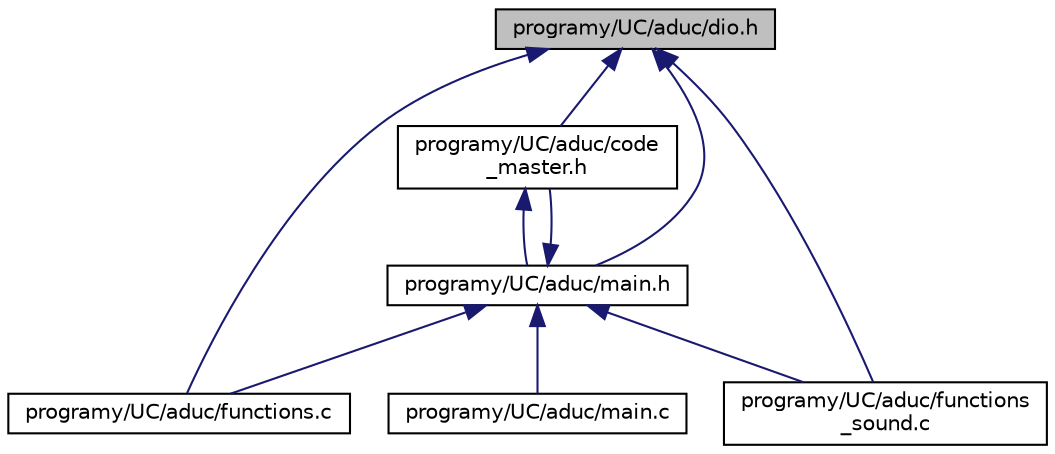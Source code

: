 digraph "programy/UC/aduc/dio.h"
{
  edge [fontname="Helvetica",fontsize="10",labelfontname="Helvetica",labelfontsize="10"];
  node [fontname="Helvetica",fontsize="10",shape=record];
  Node3 [label="programy/UC/aduc/dio.h",height=0.2,width=0.4,color="black", fillcolor="grey75", style="filled", fontcolor="black"];
  Node3 -> Node4 [dir="back",color="midnightblue",fontsize="10",style="solid",fontname="Helvetica"];
  Node4 [label="programy/UC/aduc/code\l_master.h",height=0.2,width=0.4,color="black", fillcolor="white", style="filled",URL="$code__master_8h.html",tooltip="ustawienie co ma sie kompilowac "];
  Node4 -> Node5 [dir="back",color="midnightblue",fontsize="10",style="solid",fontname="Helvetica"];
  Node5 [label="programy/UC/aduc/main.h",height=0.2,width=0.4,color="black", fillcolor="white", style="filled",URL="$main_8h.html",tooltip="deklaracje zmiennych i bibliotek "];
  Node5 -> Node4 [dir="back",color="midnightblue",fontsize="10",style="solid",fontname="Helvetica"];
  Node5 -> Node6 [dir="back",color="midnightblue",fontsize="10",style="solid",fontname="Helvetica"];
  Node6 [label="programy/UC/aduc/functions.c",height=0.2,width=0.4,color="black", fillcolor="white", style="filled",URL="$functions_8c.html",tooltip="Biblioteka funkcji. "];
  Node5 -> Node7 [dir="back",color="midnightblue",fontsize="10",style="solid",fontname="Helvetica"];
  Node7 [label="programy/UC/aduc/functions\l_sound.c",height=0.2,width=0.4,color="black", fillcolor="white", style="filled",URL="$functions__sound_8c.html",tooltip="Biblioteka funkcji. "];
  Node5 -> Node8 [dir="back",color="midnightblue",fontsize="10",style="solid",fontname="Helvetica"];
  Node8 [label="programy/UC/aduc/main.c",height=0.2,width=0.4,color="black", fillcolor="white", style="filled",URL="$main_8c.html",tooltip="glowny plik "];
  Node3 -> Node5 [dir="back",color="midnightblue",fontsize="10",style="solid",fontname="Helvetica"];
  Node3 -> Node6 [dir="back",color="midnightblue",fontsize="10",style="solid",fontname="Helvetica"];
  Node3 -> Node7 [dir="back",color="midnightblue",fontsize="10",style="solid",fontname="Helvetica"];
}
